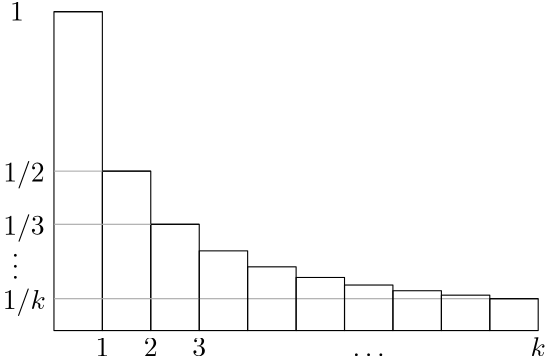 <?xml version="1.0"?>
<!DOCTYPE ipe SYSTEM "ipe.dtd">
<ipe version="70010" creator="Ipe 7.0.10">
<info created="D:20110607143602" modified="D:20110712153144"/>
<ipestyle name="basic">
<symbol name="arrow/arc(spx)">
<path stroke="sym-stroke" fill="sym-stroke" pen="sym-pen">
0 0 m
-1 0.333 l
-1 -0.333 l
h
</path>
</symbol>
<symbol name="arrow/farc(spx)">
<path stroke="sym-stroke" fill="white" pen="sym-pen">
0 0 m
-1 0.333 l
-1 -0.333 l
h
</path>
</symbol>
<symbol name="mark/circle(sx)" transformations="translations">
<path fill="sym-stroke">
0.6 0 0 0.6 0 0 e
0.4 0 0 0.4 0 0 e
</path>
</symbol>
<symbol name="mark/disk(sx)" transformations="translations">
<path fill="sym-stroke">
0.6 0 0 0.6 0 0 e
</path>
</symbol>
<symbol name="mark/fdisk(sfx)" transformations="translations">
<group>
<path fill="sym-stroke" fillrule="eofill">
0.6 0 0 0.6 0 0 e
0.4 0 0 0.4 0 0 e
</path>
<path fill="sym-fill">
0.4 0 0 0.4 0 0 e
</path>
</group>
</symbol>
<symbol name="mark/box(sx)" transformations="translations">
<path fill="sym-stroke" fillrule="eofill">
-0.6 -0.6 m
0.6 -0.6 l
0.6 0.6 l
-0.6 0.6 l
h
-0.4 -0.4 m
0.4 -0.4 l
0.4 0.4 l
-0.4 0.4 l
h
</path>
</symbol>
<symbol name="mark/square(sx)" transformations="translations">
<path fill="sym-stroke">
-0.6 -0.6 m
0.6 -0.6 l
0.6 0.6 l
-0.6 0.6 l
h
</path>
</symbol>
<symbol name="mark/fsquare(sfx)" transformations="translations">
<group>
<path fill="sym-stroke" fillrule="eofill">
-0.6 -0.6 m
0.6 -0.6 l
0.6 0.6 l
-0.6 0.6 l
h
-0.4 -0.4 m
0.4 -0.4 l
0.4 0.4 l
-0.4 0.4 l
h
</path>
<path fill="sym-fill">
-0.4 -0.4 m
0.4 -0.4 l
0.4 0.4 l
-0.4 0.4 l
h
</path>
</group>
</symbol>
<symbol name="mark/cross(sx)" transformations="translations">
<group>
<path fill="sym-stroke">
-0.43 -0.57 m
0.57 0.43 l
0.43 0.57 l
-0.57 -0.43 l
h
</path>
<path fill="sym-stroke">
-0.43 0.57 m
0.57 -0.43 l
0.43 -0.57 l
-0.57 0.43 l
h
</path>
</group>
</symbol>
<symbol name="arrow/fnormal(spx)">
<path stroke="sym-stroke" fill="white" pen="sym-pen">
0 0 m
-1 0.333 l
-1 -0.333 l
h
</path>
</symbol>
<symbol name="arrow/pointed(spx)">
<path stroke="sym-stroke" fill="sym-stroke" pen="sym-pen">
0 0 m
-1 0.333 l
-0.8 0 l
-1 -0.333 l
h
</path>
</symbol>
<symbol name="arrow/fpointed(spx)">
<path stroke="sym-stroke" fill="white" pen="sym-pen">
0 0 m
-1 0.333 l
-0.8 0 l
-1 -0.333 l
h
</path>
</symbol>
<symbol name="arrow/linear(spx)">
<path stroke="sym-stroke" pen="sym-pen">
-1 0.333 m
0 0 l
-1 -0.333 l
</path>
</symbol>
<symbol name="arrow/fdouble(spx)">
<path stroke="sym-stroke" fill="white" pen="sym-pen">
0 0 m
-1 0.333 l
-1 -0.333 l
h
-1 0 m
-2 0.333 l
-2 -0.333 l
h
</path>
</symbol>
<symbol name="arrow/double(spx)">
<path stroke="sym-stroke" fill="sym-stroke" pen="sym-pen">
0 0 m
-1 0.333 l
-1 -0.333 l
h
-1 0 m
-2 0.333 l
-2 -0.333 l
h
</path>
</symbol>
<pen name="heavier" value="0.8"/>
<pen name="fat" value="1.2"/>
<pen name="ultrafat" value="2"/>
<symbolsize name="large" value="5"/>
<symbolsize name="small" value="2"/>
<symbolsize name="tiny" value="1.1"/>
<arrowsize name="large" value="10"/>
<arrowsize name="small" value="5"/>
<arrowsize name="tiny" value="3"/>
<color name="red" value="1 0 0"/>
<color name="green" value="0 1 0"/>
<color name="blue" value="0 0 1"/>
<color name="yellow" value="1 1 0"/>
<color name="orange" value="1 0.647 0"/>
<color name="gold" value="1 0.843 0"/>
<color name="purple" value="0.627 0.125 0.941"/>
<color name="gray" value="0.745"/>
<color name="brown" value="0.647 0.165 0.165"/>
<color name="navy" value="0 0 0.502"/>
<color name="pink" value="1 0.753 0.796"/>
<color name="seagreen" value="0.18 0.545 0.341"/>
<color name="turquoise" value="0.251 0.878 0.816"/>
<color name="violet" value="0.933 0.51 0.933"/>
<color name="darkblue" value="0 0 0.545"/>
<color name="darkcyan" value="0 0.545 0.545"/>
<color name="darkgray" value="0.663"/>
<color name="darkgreen" value="0 0.392 0"/>
<color name="darkmagenta" value="0.545 0 0.545"/>
<color name="darkorange" value="1 0.549 0"/>
<color name="darkred" value="0.545 0 0"/>
<color name="lightblue" value="0.678 0.847 0.902"/>
<color name="lightcyan" value="0.878 1 1"/>
<color name="lightgray" value="0.827"/>
<color name="lightgreen" value="0.565 0.933 0.565"/>
<color name="lightyellow" value="1 1 0.878"/>
<dashstyle name="dashed" value="[4] 0"/>
<dashstyle name="dotted" value="[1 3] 0"/>
<dashstyle name="dash dotted" value="[4 2 1 2] 0"/>
<dashstyle name="dash dot dotted" value="[4 2 1 2 1 2] 0"/>
<textsize name="large" value="\large"/>
<textsize name="small" value="\small"/>
<textsize name="tiny" value="\tiny"/>
<textsize name="Large" value="\Large"/>
<textsize name="LARGE" value="\LARGE"/>
<textsize name="huge" value="\huge"/>
<textsize name="Huge" value="\Huge"/>
<textsize name="footnote" value="\footnotesize"/>
<textstyle name="center" begin="\begin{center}" end="\end{center}"/>
<textstyle name="itemize" begin="\begin{itemize}" end="\end{itemize}"/>
<textstyle name="item" begin="\begin{itemize}\item{}" end="\end{itemize}"/>
<gridsize name="4 pts" value="4"/>
<gridsize name="8 pts (~3 mm)" value="8"/>
<gridsize name="16 pts (~6 mm)" value="16"/>
<gridsize name="32 pts (~12 mm)" value="32"/>
<gridsize name="10 pts (~3.5 mm)" value="10"/>
<gridsize name="20 pts (~7 mm)" value="20"/>
<gridsize name="14 pts (~5 mm)" value="14"/>
<gridsize name="28 pts (~10 mm)" value="28"/>
<gridsize name="56 pts (~20 mm)" value="56"/>
<anglesize name="90 deg" value="90"/>
<anglesize name="60 deg" value="60"/>
<anglesize name="45 deg" value="45"/>
<anglesize name="30 deg" value="30"/>
<anglesize name="22.5 deg" value="22.5"/>
<tiling name="falling" angle="-60" step="4" width="1"/>
<tiling name="rising" angle="30" step="4" width="1"/>
</ipestyle>
<page>
<layer name="alpha"/>
<layer name="beta"/>
<layer name="gamma"/>
<layer name="delta"/>
<view layers="alpha delta" active="alpha"/>
<view layers="alpha beta delta" active="beta"/>
<view layers="alpha gamma delta" active="delta"/>
<view layers="alpha gamma delta" active="beta"/>
<path layer="beta" stroke="purple" pen="fat">
198.645 211.781 m
198.645 211.781 l
149 236.2 m
150.575 226.625 l
152.175 218.55 l
153.75 211.6 l
155.35 205.575 l
156.925 200.325 l
158.5 195.675 l
160.1 191.55 l
161.675 187.875 l
163.275 184.55 l
164.85 181.525 l
166.425 178.8 l
168.025 176.3 l
169.6 174.025 l
171.2 171.9 l
172.775 169.975 l
174.35 168.175 l
175.95 166.5 l
177.525 164.95 l
179.1 163.5 l
180.7 162.125 l
182.275 160.875 l
183.875 159.675 l
185.45 158.55 l
187.025 157.475 l
188.625 156.475 l
190.2 155.525 l
191.8 154.625 l
193.375 153.775 l
194.95 152.975 l
196.55 152.2 l
198.125 151.475 l
199.725 150.775 l
201.3 150.1 l
202.875 149.45 l
204.475 148.85 l
206.05 148.275 l
207.65 147.7 l
209.225 147.175 l
210.8 146.65 l
212.4 146.15 l
213.975 145.675 l
215.575 145.225 l
217.15 144.775 l
218.725 144.35 l
220.325 143.95 l
221.9 143.55 l
223.5 143.175 l
225.075 142.8 l
226.65 142.45 l
228.25 142.1 l
229.825 141.775 l
231.4 141.45 l
233 141.125 l
234.575 140.825 l
236.175 140.525 l
237.75 140.25 l
239.325 139.975 l
240.925 139.7 l
242.5 139.45 l
244.1 139.175 l
245.675 138.95 l
247.25 138.7 l
248.85 138.475 l
250.425 138.225 l
252.025 138.025 l
253.6 137.8 l
255.175 137.6 l
256.775 137.375 l
258.35 137.175 l
259.95 137 l
261.525 136.8 l
263.1 136.625 l
264.7 136.425 l
266.275 136.25 l
267.875 136.075 l
269.45 135.925 l
271.025 135.75 l
272.625 135.6 l
274.2 135.425 l
275.8 135.275 l
277.375 135.125 l
278.95 134.975 l
280.55 134.825 l
282.125 134.7 l
283.7 134.55 l
285.3 134.425 l
286.875 134.275 l
288.475 134.15 l
290.05 134.025 l
291.625 133.9 l
293.225 133.775 l
294.8 133.65 l
296.4 133.55 l
297.975 133.425 l
299.55 133.325 l
301.15 133.2 l
302.725 133.1 l
304.325 132.975 l
305.9 132.875 l
</path>
<path stroke="black" fill="gold">
198.644 211.781 m
198.644 211.781 l
305.9 121.4 m
149 121.4 l
149 236.2 l
150.575 226.625 l
152.175 218.55 l
153.75 211.6 l
155.35 205.575 l
156.925 200.325 l
158.5 195.675 l
160.1 191.55 l
161.675 187.875 l
163.275 184.55 l
164.85 181.525 l
166.425 178.8 l
168.025 176.3 l
169.6 174.025 l
171.2 171.9 l
172.775 169.975 l
174.35 168.175 l
175.95 166.5 l
177.525 164.95 l
179.1 163.5 l
180.7 162.125 l
182.275 160.875 l
183.875 159.675 l
185.45 158.55 l
187.025 157.475 l
188.625 156.475 l
190.2 155.525 l
191.8 154.625 l
193.375 153.775 l
194.95 152.975 l
196.55 152.2 l
198.125 151.475 l
199.725 150.775 l
201.3 150.1 l
202.875 149.45 l
204.475 148.85 l
206.05 148.275 l
207.65 147.7 l
209.225 147.175 l
210.8 146.65 l
212.4 146.15 l
213.975 145.675 l
215.575 145.225 l
217.15 144.775 l
218.725 144.35 l
220.325 143.95 l
221.9 143.55 l
223.5 143.175 l
225.075 142.8 l
226.65 142.45 l
228.25 142.1 l
229.825 141.775 l
231.4 141.45 l
233 141.125 l
234.575 140.825 l
236.175 140.525 l
237.75 140.25 l
239.325 139.975 l
240.925 139.7 l
242.5 139.45 l
244.1 139.175 l
245.675 138.95 l
247.25 138.7 l
248.85 138.475 l
250.425 138.225 l
252.025 138.025 l
253.6 137.8 l
255.175 137.6 l
256.775 137.375 l
258.35 137.175 l
259.95 137 l
261.525 136.8 l
263.1 136.625 l
264.7 136.425 l
266.275 136.25 l
267.875 136.075 l
269.45 135.925 l
271.025 135.75 l
272.625 135.6 l
274.2 135.425 l
275.8 135.275 l
277.375 135.125 l
278.95 134.975 l
280.55 134.825 l
282.125 134.7 l
283.7 134.55 l
285.3 134.425 l
286.875 134.275 l
288.475 134.15 l
290.05 134.025 l
291.625 133.9 l
293.225 133.775 l
294.8 133.65 l
296.4 133.55 l
297.975 133.425 l
299.55 133.325 l
301.15 133.2 l
302.725 133.1 l
304.325 132.975 l
305.9 132.875 l
</path>
<path layer="gamma" matrix="0.5 0 0 0.5 106.15 89.4001" stroke="black" fill="gold">
150.139 244.761 m
150.139 244.761 l
364.65 64 m
50.85 64 l
50.85 293.6 l
54 274.45 l
57.2 258.3 l
60.35 244.4 l
63.55 232.35 l
66.7 221.85 l
69.85 212.55 l
73.05 204.3 l
76.2 196.95 l
79.4 190.3 l
82.55 184.25 l
85.7 178.8 l
88.9 173.8 l
92.05 169.25 l
95.25 165 l
98.4 161.15 l
101.55 157.55 l
104.75 154.2 l
107.9 151.1 l
111.05 148.2 l
114.25 145.45 l
117.4 142.95 l
120.6 140.55 l
123.75 138.3 l
126.9 136.15 l
130.1 134.15 l
133.25 132.25 l
136.45 130.45 l
139.6 128.75 l
142.75 127.15 l
145.95 125.6 l
149.1 124.15 l
152.3 122.75 l
155.45 121.4 l
158.6 120.1 l
161.8 118.9 l
164.95 117.75 l
168.15 116.6 l
171.3 115.55 l
174.45 114.5 l
177.65 113.5 l
180.8 112.55 l
184 111.65 l
187.15 110.75 l
190.3 109.9 l
193.5 109.1 l
196.65 108.3 l
199.85 107.55 l
203 106.8 l
206.15 106.1 l
209.35 105.4 l
212.5 104.75 l
215.65 104.1 l
218.85 103.45 l
222 102.85 l
225.2 102.25 l
228.35 101.7 l
231.5 101.15 l
234.7 100.6 l
237.85 100.1 l
241.05 99.55 l
244.2 99.1 l
247.35 98.6 l
250.55 98.15 l
253.7 97.65 l
256.9 97.25 l
260.05 96.8 l
263.2 96.4 l
266.4 95.95 l
269.55 95.55 l
272.75 95.2 l
275.9 94.8 l
279.05 94.45 l
282.25 94.05 l
285.4 93.7 l
288.6 93.35 l
291.75 93.05 l
294.9 92.7 l
298.1 92.4 l
301.25 92.05 l
304.45 91.75 l
307.6 91.45 l
310.75 91.15 l
313.95 90.85 l
317.1 90.6 l
320.25 90.3 l
323.45 90.05 l
326.6 89.75 l
329.8 89.5 l
332.95 89.25 l
336.1 89 l
339.3 88.75 l
342.45 88.5 l
345.65 88.3 l
348.8 88.05 l
351.95 87.85 l
355.15 87.6 l
358.3 87.4 l
361.5 87.15 l
364.65 86.95 l
</path>
<path layer="alpha" matrix="0.5 0 0 0.5 106.15 89.4001" stroke="black">
85.7 178.8 m
120.55 178.8 l
</path>
<path matrix="0.5 0 0 0.5 88.7254 146.8" stroke="black">
85.7 178.8 m
120.55 178.8 l
</path>
<path matrix="0.5 0 0 0.5 106.15 89.4001" stroke="black">
120.55 140.533 m
155.45 140.55 l
</path>
<path matrix="0.5 0 0 0.5 106.15 89.4001" stroke="black">
50.85 293.6 m
50.85 64 l
85.7 64 l
85.7 293.6 l
h
</path>
<path matrix="0.5 0 0 0.5 106.15 89.4001" stroke="black">
85.7 178.8 m
85.7 64 l
120.55 64 l
120.55 178.8 l
h
</path>
<path matrix="0.5 0 0 0.5 106.15 89.4001" stroke="black">
120.55 140.533 m
120.55 64 l
155.45 64 l
155.45 140.533 l
h
</path>
<path matrix="0.5 0 0 0.5 245.625 43.4751" stroke="black">
85.7 178.8 m
120.55 178.8 l
</path>
<path matrix="0.5 0 0 0.5 106.15 89.4001" stroke="black">
364.65 86.95 m
364.65 64 l
399.5 64 l
399.5 86.95 l
h
</path>
<text layer="delta" matrix="0.5 0 0 0.5 101.153 87.0522" transformations="translations" pos="29.2326 291.876" stroke="black" type="label" width="4.981" height="6.42" depth="0" valign="baseline">$1$</text>
<text matrix="0.5 0 0 0.5 99.494 85.1093" transformations="translations" pos="27.5697 179.909" stroke="black" type="label" width="14.944" height="7.473" depth="2.49" valign="baseline">$1/2$</text>
<text matrix="0.5 0 0 0.5 97.5539 84.2674" transformations="translations" pos="31.4498 143.325" stroke="black" type="label" width="14.944" height="7.473" depth="2.49" valign="baseline">$1/3$</text>
<text matrix="0.5 0 0 0.5 97.7013 86.8534" transformations="translations" pos="30.8955 84.5703" stroke="black" type="label" width="15.463" height="7.473" depth="2.49" valign="baseline">$1/k$</text>
<text matrix="0.5 0 0 0.5 100.598 81.9479" transformations="translations" pos="31.4498 116.165" stroke="black" type="label" width="2.767" height="14.999" depth="0" valign="baseline">$\vdots$</text>
<path layer="alpha" matrix="0.5 0 0 0.5 106.15 89.4001" stroke="darkgray" fill="gold">
364.65 86.95 m
50.85 86.95 l
</path>
<path matrix="0.5 0 0 0.5 106.15 89.4001" stroke="darkgray" fill="gold">
120.55 140.533 m
50.85 140.533 l
</path>
<path matrix="0.5 0 0 0.5 106.15 89.4001" stroke="darkgray" fill="gold">
85.7 178.8 m
50.85 178.8 l
</path>
<path matrix="0.5 0 0 0.5 106.15 89.4001" stroke="black">
190.3 121.4 m
190.3 64 l
155.45 64 l
155.45 121.4 l
h
</path>
<path matrix="0.5 0 0 0.5 106.15 89.4001" stroke="black">
225.2 109.9 m
225.2 64 l
190.3 64 l
190.3 109.9 l
h
</path>
<path matrix="0.5 0 0 0.5 106.15 89.4001" stroke="black">
260.05 102.25 m
260.05 64 l
225.2 64 l
225.2 102.25 l
h
</path>
<path matrix="0.5 0 0 0.5 106.15 89.4001" stroke="black">
329.8 92.7 m
329.8 64 l
294.9 64 l
294.9 92.7 l
h
</path>
<path matrix="0.5 0 0 0.5 106.15 89.4001" stroke="black">
364.65 89.5 m
364.65 64 l
329.8 64 l
329.8 89.5 l
h
</path>
<path matrix="0.5 0 0 0.5 106.15 89.4001" stroke="black">
294.9 96.8 m
294.9 64 l
260.05 64 l
260.05 96.8 l
h
</path>
<text layer="beta" transformations="translations" pos="182.637 183.428" stroke="purple" type="label" width="48.333" height="7.473" depth="2.49" valign="baseline">$f(x)=1/x$</text>
<text layer="delta" matrix="1 0 0 1 -0.477359 -0.666271" transformations="translations" pos="149.477 112.837" stroke="black" type="label" width="4.981" height="6.42" depth="0" halign="center" valign="baseline">$1$</text>
<text matrix="1 0 0 1 -1.26376 -2.2209" transformations="translations" pos="167.689 114.392" stroke="black" type="label" width="4.981" height="6.42" depth="0" halign="center" valign="baseline">$2$</text>
<text matrix="1 0 0 1 -0.914713 1.11045" transformations="translations" pos="184.79 111.06" stroke="black" type="label" width="4.981" height="6.42" depth="0" halign="center" valign="baseline">$3$</text>
<text layer="beta" matrix="1 0 0 1 1.4195 -1.33254" transformations="translations" pos="130.156 113.503" stroke="black" type="label" width="4.981" height="6.42" depth="0" halign="center" valign="baseline">$0$</text>
<text layer="delta" matrix="1 0 0 1 0.737557 0" transformations="translations" pos="305.163 112.171" stroke="black" type="label" width="5.5" height="6.918" depth="0" halign="center" valign="baseline">$k$</text>
<text matrix="1 0 0 1 8.3137 -1.11045" transformations="translations" pos="230.762 113.281" stroke="black" type="label" width="11.623" height="1.052" depth="0" valign="baseline">$\ldots$</text>
</page>
</ipe>
